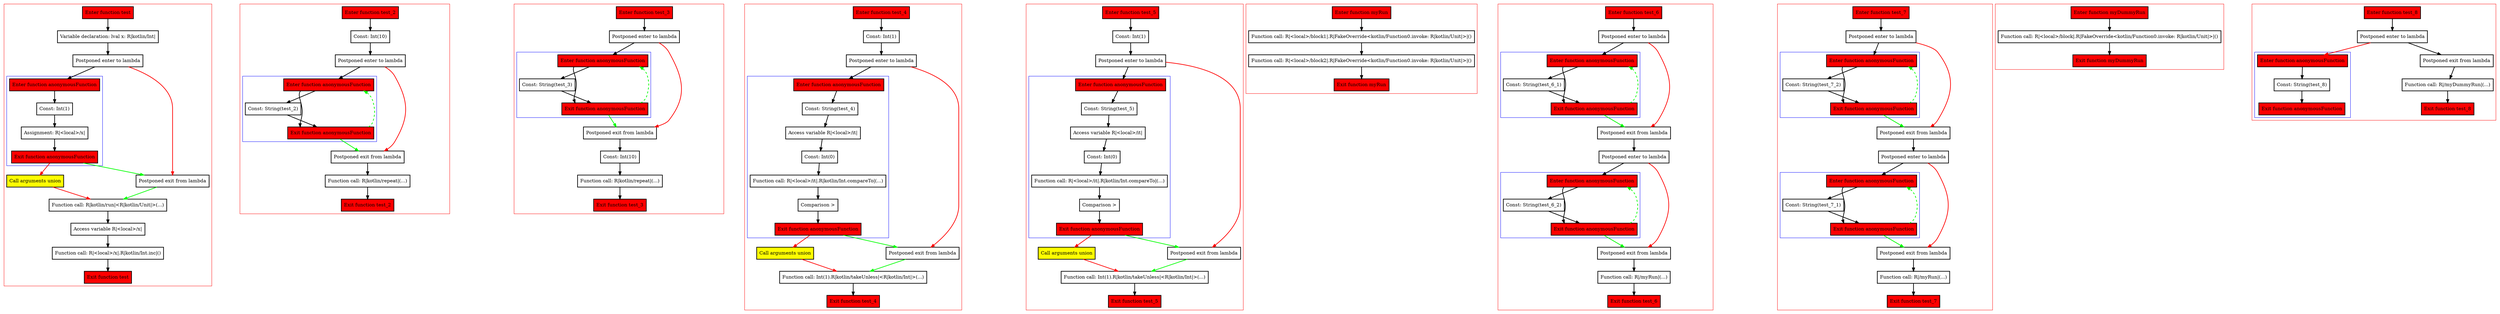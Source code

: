 digraph callsInPlace_kt {
    graph [nodesep=3]
    node [shape=box penwidth=2]
    edge [penwidth=2]

    subgraph cluster_0 {
        color=red
        0 [label="Enter function test" style="filled" fillcolor=red];
        2 [label="Variable declaration: lval x: R|kotlin/Int|"];
        3 [label="Postponed enter to lambda"];
        subgraph cluster_1 {
            color=blue
            9 [label="Enter function anonymousFunction" style="filled" fillcolor=red];
            11 [label="Const: Int(1)"];
            12 [label="Assignment: R|<local>/x|"];
            10 [label="Exit function anonymousFunction" style="filled" fillcolor=red];
        }
        6 [label="Call arguments union" style="filled" fillcolor=yellow];
        4 [label="Postponed exit from lambda"];
        5 [label="Function call: R|kotlin/run|<R|kotlin/Unit|>(...)"];
        7 [label="Access variable R|<local>/x|"];
        8 [label="Function call: R|<local>/x|.R|kotlin/Int.inc|()"];
        1 [label="Exit function test" style="filled" fillcolor=red];
    }
    0 -> {2};
    2 -> {3};
    3 -> {9};
    3 -> {4} [color=red];
    4 -> {5} [color=green];
    5 -> {7};
    6 -> {5} [color=red];
    7 -> {8};
    8 -> {1};
    9 -> {11};
    10 -> {4} [color=green];
    10 -> {6} [color=red];
    11 -> {12};
    12 -> {10};

    subgraph cluster_2 {
        color=red
        13 [label="Enter function test_2" style="filled" fillcolor=red];
        15 [label="Const: Int(10)"];
        16 [label="Postponed enter to lambda"];
        subgraph cluster_3 {
            color=blue
            19 [label="Enter function anonymousFunction" style="filled" fillcolor=red];
            21 [label="Const: String(test_2)"];
            20 [label="Exit function anonymousFunction" style="filled" fillcolor=red];
        }
        17 [label="Postponed exit from lambda"];
        18 [label="Function call: R|kotlin/repeat|(...)"];
        14 [label="Exit function test_2" style="filled" fillcolor=red];
    }
    13 -> {15};
    15 -> {16};
    16 -> {19};
    16 -> {17} [color=red];
    17 -> {18};
    18 -> {14};
    19 -> {20 21};
    20 -> {17} [color=green];
    20 -> {19} [color=green style=dashed];
    21 -> {20};

    subgraph cluster_4 {
        color=red
        22 [label="Enter function test_3" style="filled" fillcolor=red];
        24 [label="Postponed enter to lambda"];
        subgraph cluster_5 {
            color=blue
            28 [label="Enter function anonymousFunction" style="filled" fillcolor=red];
            30 [label="Const: String(test_3)"];
            29 [label="Exit function anonymousFunction" style="filled" fillcolor=red];
        }
        25 [label="Postponed exit from lambda"];
        26 [label="Const: Int(10)"];
        27 [label="Function call: R|kotlin/repeat|(...)"];
        23 [label="Exit function test_3" style="filled" fillcolor=red];
    }
    22 -> {24};
    24 -> {28};
    24 -> {25} [color=red];
    25 -> {26};
    26 -> {27};
    27 -> {23};
    28 -> {29 30};
    29 -> {25} [color=green];
    29 -> {28} [color=green style=dashed];
    30 -> {29};

    subgraph cluster_6 {
        color=red
        31 [label="Enter function test_4" style="filled" fillcolor=red];
        33 [label="Const: Int(1)"];
        34 [label="Postponed enter to lambda"];
        subgraph cluster_7 {
            color=blue
            38 [label="Enter function anonymousFunction" style="filled" fillcolor=red];
            40 [label="Const: String(test_4)"];
            41 [label="Access variable R|<local>/it|"];
            42 [label="Const: Int(0)"];
            43 [label="Function call: R|<local>/it|.R|kotlin/Int.compareTo|(...)"];
            44 [label="Comparison >"];
            39 [label="Exit function anonymousFunction" style="filled" fillcolor=red];
        }
        37 [label="Call arguments union" style="filled" fillcolor=yellow];
        35 [label="Postponed exit from lambda"];
        36 [label="Function call: Int(1).R|kotlin/takeUnless|<R|kotlin/Int|>(...)"];
        32 [label="Exit function test_4" style="filled" fillcolor=red];
    }
    31 -> {33};
    33 -> {34};
    34 -> {38};
    34 -> {35} [color=red];
    35 -> {36} [color=green];
    36 -> {32};
    37 -> {36} [color=red];
    38 -> {40};
    39 -> {35} [color=green];
    39 -> {37} [color=red];
    40 -> {41};
    41 -> {42};
    42 -> {43};
    43 -> {44};
    44 -> {39};

    subgraph cluster_8 {
        color=red
        45 [label="Enter function test_5" style="filled" fillcolor=red];
        47 [label="Const: Int(1)"];
        48 [label="Postponed enter to lambda"];
        subgraph cluster_9 {
            color=blue
            52 [label="Enter function anonymousFunction" style="filled" fillcolor=red];
            54 [label="Const: String(test_5)"];
            55 [label="Access variable R|<local>/it|"];
            56 [label="Const: Int(0)"];
            57 [label="Function call: R|<local>/it|.R|kotlin/Int.compareTo|(...)"];
            58 [label="Comparison >"];
            53 [label="Exit function anonymousFunction" style="filled" fillcolor=red];
        }
        51 [label="Call arguments union" style="filled" fillcolor=yellow];
        49 [label="Postponed exit from lambda"];
        50 [label="Function call: Int(1).R|kotlin/takeUnless|<R|kotlin/Int|>(...)"];
        46 [label="Exit function test_5" style="filled" fillcolor=red];
    }
    45 -> {47};
    47 -> {48};
    48 -> {52};
    48 -> {49} [color=red];
    49 -> {50} [color=green];
    50 -> {46};
    51 -> {50} [color=red];
    52 -> {54};
    53 -> {49} [color=green];
    53 -> {51} [color=red];
    54 -> {55};
    55 -> {56};
    56 -> {57};
    57 -> {58};
    58 -> {53};

    subgraph cluster_10 {
        color=red
        59 [label="Enter function myRun" style="filled" fillcolor=red];
        61 [label="Function call: R|<local>/block1|.R|FakeOverride<kotlin/Function0.invoke: R|kotlin/Unit|>|()"];
        62 [label="Function call: R|<local>/block2|.R|FakeOverride<kotlin/Function0.invoke: R|kotlin/Unit|>|()"];
        60 [label="Exit function myRun" style="filled" fillcolor=red];
    }
    59 -> {61};
    61 -> {62};
    62 -> {60};

    subgraph cluster_11 {
        color=red
        63 [label="Enter function test_6" style="filled" fillcolor=red];
        65 [label="Postponed enter to lambda"];
        subgraph cluster_12 {
            color=blue
            70 [label="Enter function anonymousFunction" style="filled" fillcolor=red];
            72 [label="Const: String(test_6_1)"];
            71 [label="Exit function anonymousFunction" style="filled" fillcolor=red];
        }
        66 [label="Postponed exit from lambda"];
        67 [label="Postponed enter to lambda"];
        subgraph cluster_13 {
            color=blue
            73 [label="Enter function anonymousFunction" style="filled" fillcolor=red];
            75 [label="Const: String(test_6_2)"];
            74 [label="Exit function anonymousFunction" style="filled" fillcolor=red];
        }
        68 [label="Postponed exit from lambda"];
        69 [label="Function call: R|/myRun|(...)"];
        64 [label="Exit function test_6" style="filled" fillcolor=red];
    }
    63 -> {65};
    65 -> {70};
    65 -> {66} [color=red];
    66 -> {67};
    67 -> {73};
    67 -> {68} [color=red];
    68 -> {69};
    69 -> {64};
    70 -> {71 72};
    71 -> {66} [color=green];
    71 -> {70} [color=green style=dashed];
    72 -> {71};
    73 -> {74 75};
    74 -> {68} [color=green];
    74 -> {73} [color=green style=dashed];
    75 -> {74};

    subgraph cluster_14 {
        color=red
        76 [label="Enter function test_7" style="filled" fillcolor=red];
        78 [label="Postponed enter to lambda"];
        subgraph cluster_15 {
            color=blue
            83 [label="Enter function anonymousFunction" style="filled" fillcolor=red];
            85 [label="Const: String(test_7_2)"];
            84 [label="Exit function anonymousFunction" style="filled" fillcolor=red];
        }
        79 [label="Postponed exit from lambda"];
        80 [label="Postponed enter to lambda"];
        subgraph cluster_16 {
            color=blue
            86 [label="Enter function anonymousFunction" style="filled" fillcolor=red];
            88 [label="Const: String(test_7_1)"];
            87 [label="Exit function anonymousFunction" style="filled" fillcolor=red];
        }
        81 [label="Postponed exit from lambda"];
        82 [label="Function call: R|/myRun|(...)"];
        77 [label="Exit function test_7" style="filled" fillcolor=red];
    }
    76 -> {78};
    78 -> {83};
    78 -> {79} [color=red];
    79 -> {80};
    80 -> {86};
    80 -> {81} [color=red];
    81 -> {82};
    82 -> {77};
    83 -> {84 85};
    84 -> {79} [color=green];
    84 -> {83} [color=green style=dashed];
    85 -> {84};
    86 -> {87 88};
    87 -> {81} [color=green];
    87 -> {86} [color=green style=dashed];
    88 -> {87};

    subgraph cluster_17 {
        color=red
        89 [label="Enter function myDummyRun" style="filled" fillcolor=red];
        91 [label="Function call: R|<local>/block|.R|FakeOverride<kotlin/Function0.invoke: R|kotlin/Unit|>|()"];
        90 [label="Exit function myDummyRun" style="filled" fillcolor=red];
    }
    89 -> {91};
    91 -> {90};

    subgraph cluster_18 {
        color=red
        92 [label="Enter function test_8" style="filled" fillcolor=red];
        94 [label="Postponed enter to lambda"];
        subgraph cluster_19 {
            color=blue
            97 [label="Enter function anonymousFunction" style="filled" fillcolor=red];
            99 [label="Const: String(test_8)"];
            98 [label="Exit function anonymousFunction" style="filled" fillcolor=red];
        }
        95 [label="Postponed exit from lambda"];
        96 [label="Function call: R|/myDummyRun|(...)"];
        93 [label="Exit function test_8" style="filled" fillcolor=red];
    }
    92 -> {94};
    94 -> {95};
    94 -> {97} [color=red];
    95 -> {96};
    96 -> {93};
    97 -> {99};
    99 -> {98};

}
